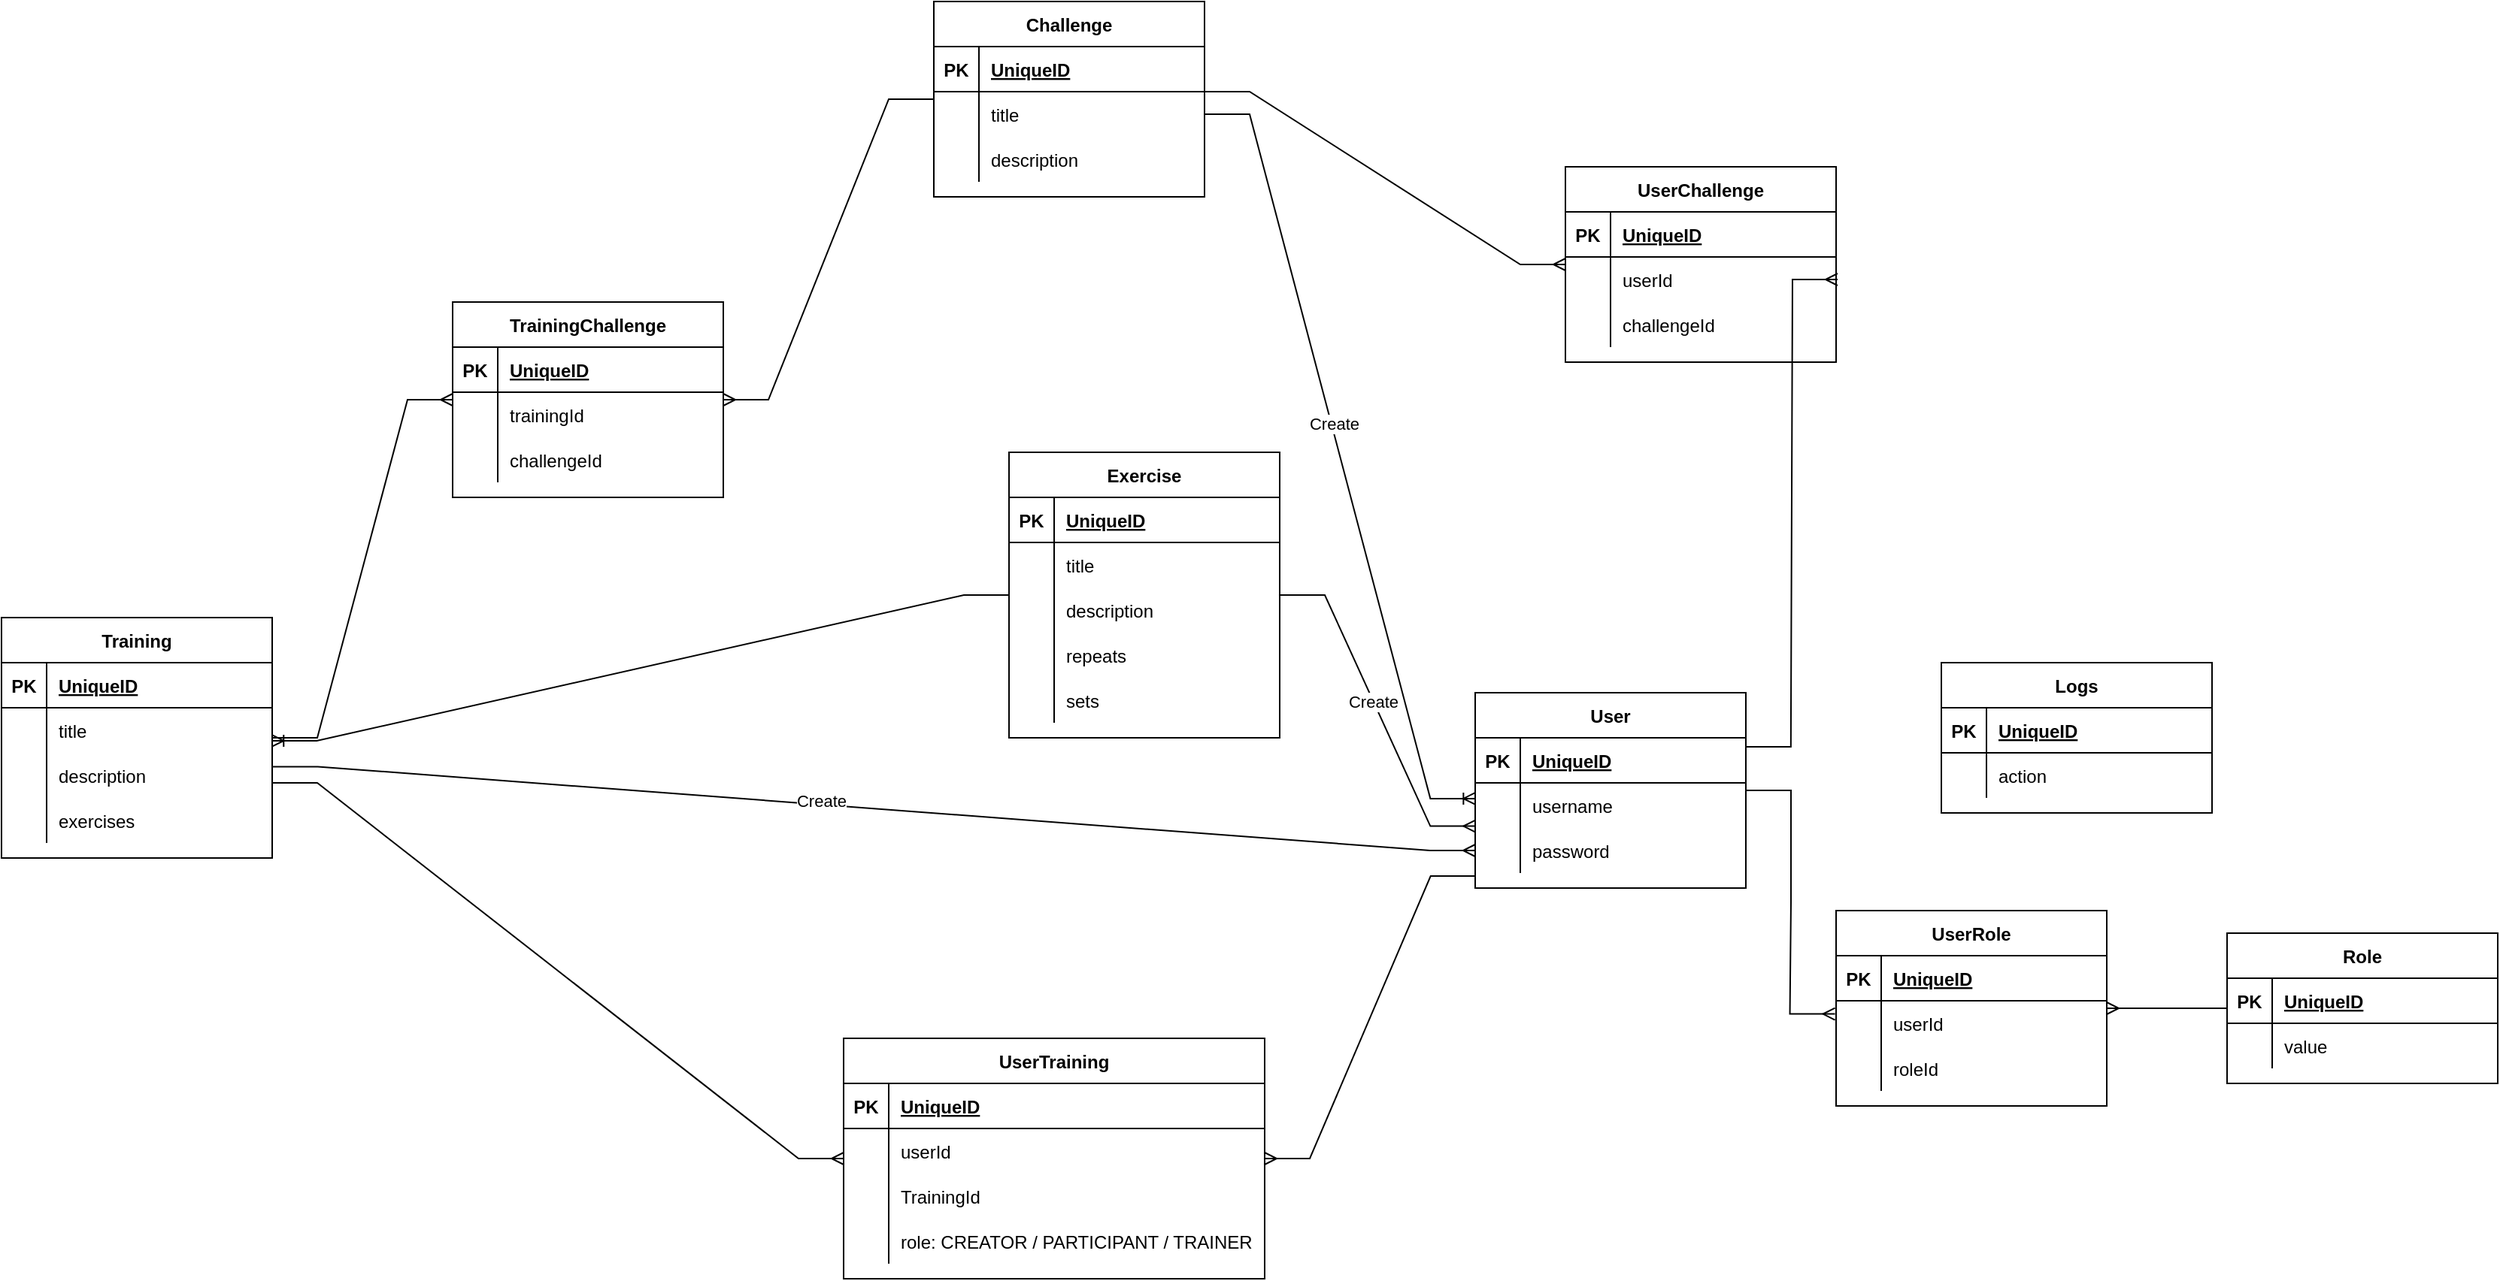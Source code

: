 <mxfile>
    <diagram id="m-KUB_gsfJ_T42RwWvV1" name="Page-1">
        <mxGraphModel dx="2714" dy="810" grid="1" gridSize="10" guides="1" tooltips="1" connect="1" arrows="1" fold="1" page="1" pageScale="1" pageWidth="1654" pageHeight="2336" math="0" shadow="0">
            <root>
                <mxCell id="0"/>
                <mxCell id="1" parent="0"/>
                <mxCell id="vUT6vBbuz6LLd8WiamiT-15" value="User" style="shape=table;startSize=30;container=1;collapsible=1;childLayout=tableLayout;fixedRows=1;rowLines=0;fontStyle=1;align=center;resizeLast=1;" parent="1" vertex="1">
                    <mxGeometry x="-10" y="780" width="180" height="130" as="geometry"/>
                </mxCell>
                <mxCell id="vUT6vBbuz6LLd8WiamiT-16" value="" style="shape=tableRow;horizontal=0;startSize=0;swimlaneHead=0;swimlaneBody=0;fillColor=none;collapsible=0;dropTarget=0;points=[[0,0.5],[1,0.5]];portConstraint=eastwest;top=0;left=0;right=0;bottom=1;" parent="vUT6vBbuz6LLd8WiamiT-15" vertex="1">
                    <mxGeometry y="30" width="180" height="30" as="geometry"/>
                </mxCell>
                <mxCell id="vUT6vBbuz6LLd8WiamiT-17" value="PK" style="shape=partialRectangle;connectable=0;fillColor=none;top=0;left=0;bottom=0;right=0;fontStyle=1;overflow=hidden;" parent="vUT6vBbuz6LLd8WiamiT-16" vertex="1">
                    <mxGeometry width="30" height="30" as="geometry">
                        <mxRectangle width="30" height="30" as="alternateBounds"/>
                    </mxGeometry>
                </mxCell>
                <mxCell id="vUT6vBbuz6LLd8WiamiT-18" value="UniqueID" style="shape=partialRectangle;connectable=0;fillColor=none;top=0;left=0;bottom=0;right=0;align=left;spacingLeft=6;fontStyle=5;overflow=hidden;" parent="vUT6vBbuz6LLd8WiamiT-16" vertex="1">
                    <mxGeometry x="30" width="150" height="30" as="geometry">
                        <mxRectangle width="150" height="30" as="alternateBounds"/>
                    </mxGeometry>
                </mxCell>
                <mxCell id="vUT6vBbuz6LLd8WiamiT-19" value="" style="shape=tableRow;horizontal=0;startSize=0;swimlaneHead=0;swimlaneBody=0;fillColor=none;collapsible=0;dropTarget=0;points=[[0,0.5],[1,0.5]];portConstraint=eastwest;top=0;left=0;right=0;bottom=0;" parent="vUT6vBbuz6LLd8WiamiT-15" vertex="1">
                    <mxGeometry y="60" width="180" height="30" as="geometry"/>
                </mxCell>
                <mxCell id="vUT6vBbuz6LLd8WiamiT-20" value="" style="shape=partialRectangle;connectable=0;fillColor=none;top=0;left=0;bottom=0;right=0;editable=1;overflow=hidden;" parent="vUT6vBbuz6LLd8WiamiT-19" vertex="1">
                    <mxGeometry width="30" height="30" as="geometry">
                        <mxRectangle width="30" height="30" as="alternateBounds"/>
                    </mxGeometry>
                </mxCell>
                <mxCell id="vUT6vBbuz6LLd8WiamiT-21" value="username" style="shape=partialRectangle;connectable=0;fillColor=none;top=0;left=0;bottom=0;right=0;align=left;spacingLeft=6;overflow=hidden;" parent="vUT6vBbuz6LLd8WiamiT-19" vertex="1">
                    <mxGeometry x="30" width="150" height="30" as="geometry">
                        <mxRectangle width="150" height="30" as="alternateBounds"/>
                    </mxGeometry>
                </mxCell>
                <mxCell id="vUT6vBbuz6LLd8WiamiT-22" value="" style="shape=tableRow;horizontal=0;startSize=0;swimlaneHead=0;swimlaneBody=0;fillColor=none;collapsible=0;dropTarget=0;points=[[0,0.5],[1,0.5]];portConstraint=eastwest;top=0;left=0;right=0;bottom=0;" parent="vUT6vBbuz6LLd8WiamiT-15" vertex="1">
                    <mxGeometry y="90" width="180" height="30" as="geometry"/>
                </mxCell>
                <mxCell id="vUT6vBbuz6LLd8WiamiT-23" value="" style="shape=partialRectangle;connectable=0;fillColor=none;top=0;left=0;bottom=0;right=0;editable=1;overflow=hidden;" parent="vUT6vBbuz6LLd8WiamiT-22" vertex="1">
                    <mxGeometry width="30" height="30" as="geometry">
                        <mxRectangle width="30" height="30" as="alternateBounds"/>
                    </mxGeometry>
                </mxCell>
                <mxCell id="vUT6vBbuz6LLd8WiamiT-24" value="password" style="shape=partialRectangle;connectable=0;fillColor=none;top=0;left=0;bottom=0;right=0;align=left;spacingLeft=6;overflow=hidden;" parent="vUT6vBbuz6LLd8WiamiT-22" vertex="1">
                    <mxGeometry x="30" width="150" height="30" as="geometry">
                        <mxRectangle width="150" height="30" as="alternateBounds"/>
                    </mxGeometry>
                </mxCell>
                <mxCell id="vUT6vBbuz6LLd8WiamiT-28" value="Role" style="shape=table;startSize=30;container=1;collapsible=1;childLayout=tableLayout;fixedRows=1;rowLines=0;fontStyle=1;align=center;resizeLast=1;" parent="1" vertex="1">
                    <mxGeometry x="490" y="940" width="180" height="100" as="geometry"/>
                </mxCell>
                <mxCell id="vUT6vBbuz6LLd8WiamiT-29" value="" style="shape=tableRow;horizontal=0;startSize=0;swimlaneHead=0;swimlaneBody=0;fillColor=none;collapsible=0;dropTarget=0;points=[[0,0.5],[1,0.5]];portConstraint=eastwest;top=0;left=0;right=0;bottom=1;" parent="vUT6vBbuz6LLd8WiamiT-28" vertex="1">
                    <mxGeometry y="30" width="180" height="30" as="geometry"/>
                </mxCell>
                <mxCell id="vUT6vBbuz6LLd8WiamiT-30" value="PK" style="shape=partialRectangle;connectable=0;fillColor=none;top=0;left=0;bottom=0;right=0;fontStyle=1;overflow=hidden;" parent="vUT6vBbuz6LLd8WiamiT-29" vertex="1">
                    <mxGeometry width="30" height="30" as="geometry">
                        <mxRectangle width="30" height="30" as="alternateBounds"/>
                    </mxGeometry>
                </mxCell>
                <mxCell id="vUT6vBbuz6LLd8WiamiT-31" value="UniqueID" style="shape=partialRectangle;connectable=0;fillColor=none;top=0;left=0;bottom=0;right=0;align=left;spacingLeft=6;fontStyle=5;overflow=hidden;" parent="vUT6vBbuz6LLd8WiamiT-29" vertex="1">
                    <mxGeometry x="30" width="150" height="30" as="geometry">
                        <mxRectangle width="150" height="30" as="alternateBounds"/>
                    </mxGeometry>
                </mxCell>
                <mxCell id="vUT6vBbuz6LLd8WiamiT-32" value="" style="shape=tableRow;horizontal=0;startSize=0;swimlaneHead=0;swimlaneBody=0;fillColor=none;collapsible=0;dropTarget=0;points=[[0,0.5],[1,0.5]];portConstraint=eastwest;top=0;left=0;right=0;bottom=0;" parent="vUT6vBbuz6LLd8WiamiT-28" vertex="1">
                    <mxGeometry y="60" width="180" height="30" as="geometry"/>
                </mxCell>
                <mxCell id="vUT6vBbuz6LLd8WiamiT-33" value="" style="shape=partialRectangle;connectable=0;fillColor=none;top=0;left=0;bottom=0;right=0;editable=1;overflow=hidden;" parent="vUT6vBbuz6LLd8WiamiT-32" vertex="1">
                    <mxGeometry width="30" height="30" as="geometry">
                        <mxRectangle width="30" height="30" as="alternateBounds"/>
                    </mxGeometry>
                </mxCell>
                <mxCell id="vUT6vBbuz6LLd8WiamiT-34" value="value" style="shape=partialRectangle;connectable=0;fillColor=none;top=0;left=0;bottom=0;right=0;align=left;spacingLeft=6;overflow=hidden;" parent="vUT6vBbuz6LLd8WiamiT-32" vertex="1">
                    <mxGeometry x="30" width="150" height="30" as="geometry">
                        <mxRectangle width="150" height="30" as="alternateBounds"/>
                    </mxGeometry>
                </mxCell>
                <mxCell id="vUT6vBbuz6LLd8WiamiT-38" value="UserRole" style="shape=table;startSize=30;container=1;collapsible=1;childLayout=tableLayout;fixedRows=1;rowLines=0;fontStyle=1;align=center;resizeLast=1;" parent="1" vertex="1">
                    <mxGeometry x="230" y="925" width="180" height="130" as="geometry"/>
                </mxCell>
                <mxCell id="vUT6vBbuz6LLd8WiamiT-39" value="" style="shape=tableRow;horizontal=0;startSize=0;swimlaneHead=0;swimlaneBody=0;fillColor=none;collapsible=0;dropTarget=0;points=[[0,0.5],[1,0.5]];portConstraint=eastwest;top=0;left=0;right=0;bottom=1;" parent="vUT6vBbuz6LLd8WiamiT-38" vertex="1">
                    <mxGeometry y="30" width="180" height="30" as="geometry"/>
                </mxCell>
                <mxCell id="vUT6vBbuz6LLd8WiamiT-40" value="PK" style="shape=partialRectangle;connectable=0;fillColor=none;top=0;left=0;bottom=0;right=0;fontStyle=1;overflow=hidden;" parent="vUT6vBbuz6LLd8WiamiT-39" vertex="1">
                    <mxGeometry width="30" height="30" as="geometry">
                        <mxRectangle width="30" height="30" as="alternateBounds"/>
                    </mxGeometry>
                </mxCell>
                <mxCell id="vUT6vBbuz6LLd8WiamiT-41" value="UniqueID" style="shape=partialRectangle;connectable=0;fillColor=none;top=0;left=0;bottom=0;right=0;align=left;spacingLeft=6;fontStyle=5;overflow=hidden;" parent="vUT6vBbuz6LLd8WiamiT-39" vertex="1">
                    <mxGeometry x="30" width="150" height="30" as="geometry">
                        <mxRectangle width="150" height="30" as="alternateBounds"/>
                    </mxGeometry>
                </mxCell>
                <mxCell id="vUT6vBbuz6LLd8WiamiT-42" value="" style="shape=tableRow;horizontal=0;startSize=0;swimlaneHead=0;swimlaneBody=0;fillColor=none;collapsible=0;dropTarget=0;points=[[0,0.5],[1,0.5]];portConstraint=eastwest;top=0;left=0;right=0;bottom=0;" parent="vUT6vBbuz6LLd8WiamiT-38" vertex="1">
                    <mxGeometry y="60" width="180" height="30" as="geometry"/>
                </mxCell>
                <mxCell id="vUT6vBbuz6LLd8WiamiT-43" value="" style="shape=partialRectangle;connectable=0;fillColor=none;top=0;left=0;bottom=0;right=0;editable=1;overflow=hidden;" parent="vUT6vBbuz6LLd8WiamiT-42" vertex="1">
                    <mxGeometry width="30" height="30" as="geometry">
                        <mxRectangle width="30" height="30" as="alternateBounds"/>
                    </mxGeometry>
                </mxCell>
                <mxCell id="vUT6vBbuz6LLd8WiamiT-44" value="userId" style="shape=partialRectangle;connectable=0;fillColor=none;top=0;left=0;bottom=0;right=0;align=left;spacingLeft=6;overflow=hidden;" parent="vUT6vBbuz6LLd8WiamiT-42" vertex="1">
                    <mxGeometry x="30" width="150" height="30" as="geometry">
                        <mxRectangle width="150" height="30" as="alternateBounds"/>
                    </mxGeometry>
                </mxCell>
                <mxCell id="vUT6vBbuz6LLd8WiamiT-45" value="" style="shape=tableRow;horizontal=0;startSize=0;swimlaneHead=0;swimlaneBody=0;fillColor=none;collapsible=0;dropTarget=0;points=[[0,0.5],[1,0.5]];portConstraint=eastwest;top=0;left=0;right=0;bottom=0;" parent="vUT6vBbuz6LLd8WiamiT-38" vertex="1">
                    <mxGeometry y="90" width="180" height="30" as="geometry"/>
                </mxCell>
                <mxCell id="vUT6vBbuz6LLd8WiamiT-46" value="" style="shape=partialRectangle;connectable=0;fillColor=none;top=0;left=0;bottom=0;right=0;editable=1;overflow=hidden;" parent="vUT6vBbuz6LLd8WiamiT-45" vertex="1">
                    <mxGeometry width="30" height="30" as="geometry">
                        <mxRectangle width="30" height="30" as="alternateBounds"/>
                    </mxGeometry>
                </mxCell>
                <mxCell id="vUT6vBbuz6LLd8WiamiT-47" value="roleId" style="shape=partialRectangle;connectable=0;fillColor=none;top=0;left=0;bottom=0;right=0;align=left;spacingLeft=6;overflow=hidden;" parent="vUT6vBbuz6LLd8WiamiT-45" vertex="1">
                    <mxGeometry x="30" width="150" height="30" as="geometry">
                        <mxRectangle width="150" height="30" as="alternateBounds"/>
                    </mxGeometry>
                </mxCell>
                <mxCell id="vUT6vBbuz6LLd8WiamiT-48" value="" style="edgeStyle=entityRelationEdgeStyle;fontSize=12;html=1;endArrow=ERmany;rounded=0;entryX=-0.004;entryY=0.293;entryDx=0;entryDy=0;entryPerimeter=0;" parent="1" source="vUT6vBbuz6LLd8WiamiT-15" target="vUT6vBbuz6LLd8WiamiT-42" edge="1">
                    <mxGeometry width="100" height="100" relative="1" as="geometry">
                        <mxPoint x="420" y="1170" as="sourcePoint"/>
                        <mxPoint x="520" y="1070" as="targetPoint"/>
                    </mxGeometry>
                </mxCell>
                <mxCell id="vUT6vBbuz6LLd8WiamiT-51" value="" style="edgeStyle=entityRelationEdgeStyle;fontSize=12;html=1;endArrow=ERmany;rounded=0;" parent="1" source="vUT6vBbuz6LLd8WiamiT-28" target="vUT6vBbuz6LLd8WiamiT-38" edge="1">
                    <mxGeometry width="100" height="100" relative="1" as="geometry">
                        <mxPoint x="540" y="1240" as="sourcePoint"/>
                        <mxPoint x="640" y="1140" as="targetPoint"/>
                    </mxGeometry>
                </mxCell>
                <mxCell id="vUT6vBbuz6LLd8WiamiT-52" value="Training" style="shape=table;startSize=30;container=1;collapsible=1;childLayout=tableLayout;fixedRows=1;rowLines=0;fontStyle=1;align=center;resizeLast=1;" parent="1" vertex="1">
                    <mxGeometry x="-990" y="730" width="180" height="160" as="geometry"/>
                </mxCell>
                <mxCell id="vUT6vBbuz6LLd8WiamiT-53" value="" style="shape=tableRow;horizontal=0;startSize=0;swimlaneHead=0;swimlaneBody=0;fillColor=none;collapsible=0;dropTarget=0;points=[[0,0.5],[1,0.5]];portConstraint=eastwest;top=0;left=0;right=0;bottom=1;" parent="vUT6vBbuz6LLd8WiamiT-52" vertex="1">
                    <mxGeometry y="30" width="180" height="30" as="geometry"/>
                </mxCell>
                <mxCell id="vUT6vBbuz6LLd8WiamiT-54" value="PK" style="shape=partialRectangle;connectable=0;fillColor=none;top=0;left=0;bottom=0;right=0;fontStyle=1;overflow=hidden;" parent="vUT6vBbuz6LLd8WiamiT-53" vertex="1">
                    <mxGeometry width="30" height="30" as="geometry">
                        <mxRectangle width="30" height="30" as="alternateBounds"/>
                    </mxGeometry>
                </mxCell>
                <mxCell id="vUT6vBbuz6LLd8WiamiT-55" value="UniqueID" style="shape=partialRectangle;connectable=0;fillColor=none;top=0;left=0;bottom=0;right=0;align=left;spacingLeft=6;fontStyle=5;overflow=hidden;" parent="vUT6vBbuz6LLd8WiamiT-53" vertex="1">
                    <mxGeometry x="30" width="150" height="30" as="geometry">
                        <mxRectangle width="150" height="30" as="alternateBounds"/>
                    </mxGeometry>
                </mxCell>
                <mxCell id="vUT6vBbuz6LLd8WiamiT-56" value="" style="shape=tableRow;horizontal=0;startSize=0;swimlaneHead=0;swimlaneBody=0;fillColor=none;collapsible=0;dropTarget=0;points=[[0,0.5],[1,0.5]];portConstraint=eastwest;top=0;left=0;right=0;bottom=0;" parent="vUT6vBbuz6LLd8WiamiT-52" vertex="1">
                    <mxGeometry y="60" width="180" height="30" as="geometry"/>
                </mxCell>
                <mxCell id="vUT6vBbuz6LLd8WiamiT-57" value="" style="shape=partialRectangle;connectable=0;fillColor=none;top=0;left=0;bottom=0;right=0;editable=1;overflow=hidden;" parent="vUT6vBbuz6LLd8WiamiT-56" vertex="1">
                    <mxGeometry width="30" height="30" as="geometry">
                        <mxRectangle width="30" height="30" as="alternateBounds"/>
                    </mxGeometry>
                </mxCell>
                <mxCell id="vUT6vBbuz6LLd8WiamiT-58" value="title" style="shape=partialRectangle;connectable=0;fillColor=none;top=0;left=0;bottom=0;right=0;align=left;spacingLeft=6;overflow=hidden;" parent="vUT6vBbuz6LLd8WiamiT-56" vertex="1">
                    <mxGeometry x="30" width="150" height="30" as="geometry">
                        <mxRectangle width="150" height="30" as="alternateBounds"/>
                    </mxGeometry>
                </mxCell>
                <mxCell id="vUT6vBbuz6LLd8WiamiT-59" value="" style="shape=tableRow;horizontal=0;startSize=0;swimlaneHead=0;swimlaneBody=0;fillColor=none;collapsible=0;dropTarget=0;points=[[0,0.5],[1,0.5]];portConstraint=eastwest;top=0;left=0;right=0;bottom=0;" parent="vUT6vBbuz6LLd8WiamiT-52" vertex="1">
                    <mxGeometry y="90" width="180" height="30" as="geometry"/>
                </mxCell>
                <mxCell id="vUT6vBbuz6LLd8WiamiT-60" value="" style="shape=partialRectangle;connectable=0;fillColor=none;top=0;left=0;bottom=0;right=0;editable=1;overflow=hidden;" parent="vUT6vBbuz6LLd8WiamiT-59" vertex="1">
                    <mxGeometry width="30" height="30" as="geometry">
                        <mxRectangle width="30" height="30" as="alternateBounds"/>
                    </mxGeometry>
                </mxCell>
                <mxCell id="vUT6vBbuz6LLd8WiamiT-61" value="description" style="shape=partialRectangle;connectable=0;fillColor=none;top=0;left=0;bottom=0;right=0;align=left;spacingLeft=6;overflow=hidden;" parent="vUT6vBbuz6LLd8WiamiT-59" vertex="1">
                    <mxGeometry x="30" width="150" height="30" as="geometry">
                        <mxRectangle width="150" height="30" as="alternateBounds"/>
                    </mxGeometry>
                </mxCell>
                <mxCell id="vUT6vBbuz6LLd8WiamiT-200" style="shape=tableRow;horizontal=0;startSize=0;swimlaneHead=0;swimlaneBody=0;fillColor=none;collapsible=0;dropTarget=0;points=[[0,0.5],[1,0.5]];portConstraint=eastwest;top=0;left=0;right=0;bottom=0;" parent="vUT6vBbuz6LLd8WiamiT-52" vertex="1">
                    <mxGeometry y="120" width="180" height="30" as="geometry"/>
                </mxCell>
                <mxCell id="vUT6vBbuz6LLd8WiamiT-201" style="shape=partialRectangle;connectable=0;fillColor=none;top=0;left=0;bottom=0;right=0;editable=1;overflow=hidden;" parent="vUT6vBbuz6LLd8WiamiT-200" vertex="1">
                    <mxGeometry width="30" height="30" as="geometry">
                        <mxRectangle width="30" height="30" as="alternateBounds"/>
                    </mxGeometry>
                </mxCell>
                <mxCell id="vUT6vBbuz6LLd8WiamiT-202" value="exercises" style="shape=partialRectangle;connectable=0;fillColor=none;top=0;left=0;bottom=0;right=0;align=left;spacingLeft=6;overflow=hidden;" parent="vUT6vBbuz6LLd8WiamiT-200" vertex="1">
                    <mxGeometry x="30" width="150" height="30" as="geometry">
                        <mxRectangle width="150" height="30" as="alternateBounds"/>
                    </mxGeometry>
                </mxCell>
                <mxCell id="vUT6vBbuz6LLd8WiamiT-79" value="UserTraining" style="shape=table;startSize=30;container=1;collapsible=1;childLayout=tableLayout;fixedRows=1;rowLines=0;fontStyle=1;align=center;resizeLast=1;" parent="1" vertex="1">
                    <mxGeometry x="-430" y="1010" width="280" height="160" as="geometry"/>
                </mxCell>
                <mxCell id="vUT6vBbuz6LLd8WiamiT-80" value="" style="shape=tableRow;horizontal=0;startSize=0;swimlaneHead=0;swimlaneBody=0;fillColor=none;collapsible=0;dropTarget=0;points=[[0,0.5],[1,0.5]];portConstraint=eastwest;top=0;left=0;right=0;bottom=1;" parent="vUT6vBbuz6LLd8WiamiT-79" vertex="1">
                    <mxGeometry y="30" width="280" height="30" as="geometry"/>
                </mxCell>
                <mxCell id="vUT6vBbuz6LLd8WiamiT-81" value="PK" style="shape=partialRectangle;connectable=0;fillColor=none;top=0;left=0;bottom=0;right=0;fontStyle=1;overflow=hidden;" parent="vUT6vBbuz6LLd8WiamiT-80" vertex="1">
                    <mxGeometry width="30" height="30" as="geometry">
                        <mxRectangle width="30" height="30" as="alternateBounds"/>
                    </mxGeometry>
                </mxCell>
                <mxCell id="vUT6vBbuz6LLd8WiamiT-82" value="UniqueID" style="shape=partialRectangle;connectable=0;fillColor=none;top=0;left=0;bottom=0;right=0;align=left;spacingLeft=6;fontStyle=5;overflow=hidden;" parent="vUT6vBbuz6LLd8WiamiT-80" vertex="1">
                    <mxGeometry x="30" width="250" height="30" as="geometry">
                        <mxRectangle width="250" height="30" as="alternateBounds"/>
                    </mxGeometry>
                </mxCell>
                <mxCell id="vUT6vBbuz6LLd8WiamiT-83" value="" style="shape=tableRow;horizontal=0;startSize=0;swimlaneHead=0;swimlaneBody=0;fillColor=none;collapsible=0;dropTarget=0;points=[[0,0.5],[1,0.5]];portConstraint=eastwest;top=0;left=0;right=0;bottom=0;" parent="vUT6vBbuz6LLd8WiamiT-79" vertex="1">
                    <mxGeometry y="60" width="280" height="30" as="geometry"/>
                </mxCell>
                <mxCell id="vUT6vBbuz6LLd8WiamiT-84" value="" style="shape=partialRectangle;connectable=0;fillColor=none;top=0;left=0;bottom=0;right=0;editable=1;overflow=hidden;" parent="vUT6vBbuz6LLd8WiamiT-83" vertex="1">
                    <mxGeometry width="30" height="30" as="geometry">
                        <mxRectangle width="30" height="30" as="alternateBounds"/>
                    </mxGeometry>
                </mxCell>
                <mxCell id="vUT6vBbuz6LLd8WiamiT-85" value="userId" style="shape=partialRectangle;connectable=0;fillColor=none;top=0;left=0;bottom=0;right=0;align=left;spacingLeft=6;overflow=hidden;" parent="vUT6vBbuz6LLd8WiamiT-83" vertex="1">
                    <mxGeometry x="30" width="250" height="30" as="geometry">
                        <mxRectangle width="250" height="30" as="alternateBounds"/>
                    </mxGeometry>
                </mxCell>
                <mxCell id="vUT6vBbuz6LLd8WiamiT-86" value="" style="shape=tableRow;horizontal=0;startSize=0;swimlaneHead=0;swimlaneBody=0;fillColor=none;collapsible=0;dropTarget=0;points=[[0,0.5],[1,0.5]];portConstraint=eastwest;top=0;left=0;right=0;bottom=0;" parent="vUT6vBbuz6LLd8WiamiT-79" vertex="1">
                    <mxGeometry y="90" width="280" height="30" as="geometry"/>
                </mxCell>
                <mxCell id="vUT6vBbuz6LLd8WiamiT-87" value="" style="shape=partialRectangle;connectable=0;fillColor=none;top=0;left=0;bottom=0;right=0;editable=1;overflow=hidden;" parent="vUT6vBbuz6LLd8WiamiT-86" vertex="1">
                    <mxGeometry width="30" height="30" as="geometry">
                        <mxRectangle width="30" height="30" as="alternateBounds"/>
                    </mxGeometry>
                </mxCell>
                <mxCell id="vUT6vBbuz6LLd8WiamiT-88" value="TrainingId" style="shape=partialRectangle;connectable=0;fillColor=none;top=0;left=0;bottom=0;right=0;align=left;spacingLeft=6;overflow=hidden;" parent="vUT6vBbuz6LLd8WiamiT-86" vertex="1">
                    <mxGeometry x="30" width="250" height="30" as="geometry">
                        <mxRectangle width="250" height="30" as="alternateBounds"/>
                    </mxGeometry>
                </mxCell>
                <mxCell id="vUT6vBbuz6LLd8WiamiT-97" style="shape=tableRow;horizontal=0;startSize=0;swimlaneHead=0;swimlaneBody=0;fillColor=none;collapsible=0;dropTarget=0;points=[[0,0.5],[1,0.5]];portConstraint=eastwest;top=0;left=0;right=0;bottom=0;" parent="vUT6vBbuz6LLd8WiamiT-79" vertex="1">
                    <mxGeometry y="120" width="280" height="30" as="geometry"/>
                </mxCell>
                <mxCell id="vUT6vBbuz6LLd8WiamiT-98" style="shape=partialRectangle;connectable=0;fillColor=none;top=0;left=0;bottom=0;right=0;editable=1;overflow=hidden;" parent="vUT6vBbuz6LLd8WiamiT-97" vertex="1">
                    <mxGeometry width="30" height="30" as="geometry">
                        <mxRectangle width="30" height="30" as="alternateBounds"/>
                    </mxGeometry>
                </mxCell>
                <mxCell id="vUT6vBbuz6LLd8WiamiT-99" value="role: CREATOR / PARTICIPANT / TRAINER" style="shape=partialRectangle;connectable=0;fillColor=none;top=0;left=0;bottom=0;right=0;align=left;spacingLeft=6;overflow=hidden;" parent="vUT6vBbuz6LLd8WiamiT-97" vertex="1">
                    <mxGeometry x="30" width="250" height="30" as="geometry">
                        <mxRectangle width="250" height="30" as="alternateBounds"/>
                    </mxGeometry>
                </mxCell>
                <mxCell id="vUT6vBbuz6LLd8WiamiT-92" value="" style="edgeStyle=entityRelationEdgeStyle;fontSize=12;html=1;endArrow=ERmany;rounded=0;exitX=0.002;exitY=1.067;exitDx=0;exitDy=0;exitPerimeter=0;" parent="1" source="vUT6vBbuz6LLd8WiamiT-22" target="vUT6vBbuz6LLd8WiamiT-79" edge="1">
                    <mxGeometry width="100" height="100" relative="1" as="geometry">
                        <mxPoint x="230" y="1320" as="sourcePoint"/>
                        <mxPoint x="330" y="1220" as="targetPoint"/>
                    </mxGeometry>
                </mxCell>
                <mxCell id="vUT6vBbuz6LLd8WiamiT-94" value="" style="edgeStyle=entityRelationEdgeStyle;fontSize=12;html=1;endArrow=ERmany;rounded=0;" parent="1" target="vUT6vBbuz6LLd8WiamiT-79" edge="1">
                    <mxGeometry width="100" height="100" relative="1" as="geometry">
                        <mxPoint x="-810" y="840" as="sourcePoint"/>
                        <mxPoint x="-100" y="1370" as="targetPoint"/>
                    </mxGeometry>
                </mxCell>
                <mxCell id="vUT6vBbuz6LLd8WiamiT-95" value="" style="edgeStyle=entityRelationEdgeStyle;fontSize=12;html=1;endArrow=ERmany;rounded=0;entryX=0;entryY=0.5;entryDx=0;entryDy=0;exitX=1.002;exitY=0.307;exitDx=0;exitDy=0;exitPerimeter=0;" parent="1" source="vUT6vBbuz6LLd8WiamiT-59" target="vUT6vBbuz6LLd8WiamiT-22" edge="1">
                    <mxGeometry width="100" height="100" relative="1" as="geometry">
                        <mxPoint x="40" y="1170" as="sourcePoint"/>
                        <mxPoint x="140" y="1070" as="targetPoint"/>
                    </mxGeometry>
                </mxCell>
                <mxCell id="vUT6vBbuz6LLd8WiamiT-96" value="Create" style="edgeLabel;html=1;align=center;verticalAlign=middle;resizable=0;points=[];" parent="vUT6vBbuz6LLd8WiamiT-95" vertex="1" connectable="0">
                    <mxGeometry x="-0.09" y="3" relative="1" as="geometry">
                        <mxPoint as="offset"/>
                    </mxGeometry>
                </mxCell>
                <mxCell id="vUT6vBbuz6LLd8WiamiT-104" value="Logs" style="shape=table;startSize=30;container=1;collapsible=1;childLayout=tableLayout;fixedRows=1;rowLines=0;fontStyle=1;align=center;resizeLast=1;" parent="1" vertex="1">
                    <mxGeometry x="300" y="760" width="180" height="100" as="geometry"/>
                </mxCell>
                <mxCell id="vUT6vBbuz6LLd8WiamiT-105" value="" style="shape=tableRow;horizontal=0;startSize=0;swimlaneHead=0;swimlaneBody=0;fillColor=none;collapsible=0;dropTarget=0;points=[[0,0.5],[1,0.5]];portConstraint=eastwest;top=0;left=0;right=0;bottom=1;" parent="vUT6vBbuz6LLd8WiamiT-104" vertex="1">
                    <mxGeometry y="30" width="180" height="30" as="geometry"/>
                </mxCell>
                <mxCell id="vUT6vBbuz6LLd8WiamiT-106" value="PK" style="shape=partialRectangle;connectable=0;fillColor=none;top=0;left=0;bottom=0;right=0;fontStyle=1;overflow=hidden;" parent="vUT6vBbuz6LLd8WiamiT-105" vertex="1">
                    <mxGeometry width="30" height="30" as="geometry">
                        <mxRectangle width="30" height="30" as="alternateBounds"/>
                    </mxGeometry>
                </mxCell>
                <mxCell id="vUT6vBbuz6LLd8WiamiT-107" value="UniqueID" style="shape=partialRectangle;connectable=0;fillColor=none;top=0;left=0;bottom=0;right=0;align=left;spacingLeft=6;fontStyle=5;overflow=hidden;" parent="vUT6vBbuz6LLd8WiamiT-105" vertex="1">
                    <mxGeometry x="30" width="150" height="30" as="geometry">
                        <mxRectangle width="150" height="30" as="alternateBounds"/>
                    </mxGeometry>
                </mxCell>
                <mxCell id="vUT6vBbuz6LLd8WiamiT-108" value="" style="shape=tableRow;horizontal=0;startSize=0;swimlaneHead=0;swimlaneBody=0;fillColor=none;collapsible=0;dropTarget=0;points=[[0,0.5],[1,0.5]];portConstraint=eastwest;top=0;left=0;right=0;bottom=0;" parent="vUT6vBbuz6LLd8WiamiT-104" vertex="1">
                    <mxGeometry y="60" width="180" height="30" as="geometry"/>
                </mxCell>
                <mxCell id="vUT6vBbuz6LLd8WiamiT-109" value="" style="shape=partialRectangle;connectable=0;fillColor=none;top=0;left=0;bottom=0;right=0;editable=1;overflow=hidden;" parent="vUT6vBbuz6LLd8WiamiT-108" vertex="1">
                    <mxGeometry width="30" height="30" as="geometry">
                        <mxRectangle width="30" height="30" as="alternateBounds"/>
                    </mxGeometry>
                </mxCell>
                <mxCell id="vUT6vBbuz6LLd8WiamiT-110" value="action" style="shape=partialRectangle;connectable=0;fillColor=none;top=0;left=0;bottom=0;right=0;align=left;spacingLeft=6;overflow=hidden;" parent="vUT6vBbuz6LLd8WiamiT-108" vertex="1">
                    <mxGeometry x="30" width="150" height="30" as="geometry">
                        <mxRectangle width="150" height="30" as="alternateBounds"/>
                    </mxGeometry>
                </mxCell>
                <mxCell id="vUT6vBbuz6LLd8WiamiT-117" value="Exercise" style="shape=table;startSize=30;container=1;collapsible=1;childLayout=tableLayout;fixedRows=1;rowLines=0;fontStyle=1;align=center;resizeLast=1;" parent="1" vertex="1">
                    <mxGeometry x="-320" y="620" width="180" height="190" as="geometry"/>
                </mxCell>
                <mxCell id="vUT6vBbuz6LLd8WiamiT-118" value="" style="shape=tableRow;horizontal=0;startSize=0;swimlaneHead=0;swimlaneBody=0;fillColor=none;collapsible=0;dropTarget=0;points=[[0,0.5],[1,0.5]];portConstraint=eastwest;top=0;left=0;right=0;bottom=1;" parent="vUT6vBbuz6LLd8WiamiT-117" vertex="1">
                    <mxGeometry y="30" width="180" height="30" as="geometry"/>
                </mxCell>
                <mxCell id="vUT6vBbuz6LLd8WiamiT-119" value="PK" style="shape=partialRectangle;connectable=0;fillColor=none;top=0;left=0;bottom=0;right=0;fontStyle=1;overflow=hidden;" parent="vUT6vBbuz6LLd8WiamiT-118" vertex="1">
                    <mxGeometry width="30" height="30" as="geometry">
                        <mxRectangle width="30" height="30" as="alternateBounds"/>
                    </mxGeometry>
                </mxCell>
                <mxCell id="vUT6vBbuz6LLd8WiamiT-120" value="UniqueID" style="shape=partialRectangle;connectable=0;fillColor=none;top=0;left=0;bottom=0;right=0;align=left;spacingLeft=6;fontStyle=5;overflow=hidden;" parent="vUT6vBbuz6LLd8WiamiT-118" vertex="1">
                    <mxGeometry x="30" width="150" height="30" as="geometry">
                        <mxRectangle width="150" height="30" as="alternateBounds"/>
                    </mxGeometry>
                </mxCell>
                <mxCell id="vUT6vBbuz6LLd8WiamiT-121" value="" style="shape=tableRow;horizontal=0;startSize=0;swimlaneHead=0;swimlaneBody=0;fillColor=none;collapsible=0;dropTarget=0;points=[[0,0.5],[1,0.5]];portConstraint=eastwest;top=0;left=0;right=0;bottom=0;" parent="vUT6vBbuz6LLd8WiamiT-117" vertex="1">
                    <mxGeometry y="60" width="180" height="30" as="geometry"/>
                </mxCell>
                <mxCell id="vUT6vBbuz6LLd8WiamiT-122" value="" style="shape=partialRectangle;connectable=0;fillColor=none;top=0;left=0;bottom=0;right=0;editable=1;overflow=hidden;" parent="vUT6vBbuz6LLd8WiamiT-121" vertex="1">
                    <mxGeometry width="30" height="30" as="geometry">
                        <mxRectangle width="30" height="30" as="alternateBounds"/>
                    </mxGeometry>
                </mxCell>
                <mxCell id="vUT6vBbuz6LLd8WiamiT-123" value="title" style="shape=partialRectangle;connectable=0;fillColor=none;top=0;left=0;bottom=0;right=0;align=left;spacingLeft=6;overflow=hidden;" parent="vUT6vBbuz6LLd8WiamiT-121" vertex="1">
                    <mxGeometry x="30" width="150" height="30" as="geometry">
                        <mxRectangle width="150" height="30" as="alternateBounds"/>
                    </mxGeometry>
                </mxCell>
                <mxCell id="vUT6vBbuz6LLd8WiamiT-124" value="" style="shape=tableRow;horizontal=0;startSize=0;swimlaneHead=0;swimlaneBody=0;fillColor=none;collapsible=0;dropTarget=0;points=[[0,0.5],[1,0.5]];portConstraint=eastwest;top=0;left=0;right=0;bottom=0;" parent="vUT6vBbuz6LLd8WiamiT-117" vertex="1">
                    <mxGeometry y="90" width="180" height="30" as="geometry"/>
                </mxCell>
                <mxCell id="vUT6vBbuz6LLd8WiamiT-125" value="" style="shape=partialRectangle;connectable=0;fillColor=none;top=0;left=0;bottom=0;right=0;editable=1;overflow=hidden;" parent="vUT6vBbuz6LLd8WiamiT-124" vertex="1">
                    <mxGeometry width="30" height="30" as="geometry">
                        <mxRectangle width="30" height="30" as="alternateBounds"/>
                    </mxGeometry>
                </mxCell>
                <mxCell id="vUT6vBbuz6LLd8WiamiT-126" value="description" style="shape=partialRectangle;connectable=0;fillColor=none;top=0;left=0;bottom=0;right=0;align=left;spacingLeft=6;overflow=hidden;" parent="vUT6vBbuz6LLd8WiamiT-124" vertex="1">
                    <mxGeometry x="30" width="150" height="30" as="geometry">
                        <mxRectangle width="150" height="30" as="alternateBounds"/>
                    </mxGeometry>
                </mxCell>
                <mxCell id="vUT6vBbuz6LLd8WiamiT-127" style="shape=tableRow;horizontal=0;startSize=0;swimlaneHead=0;swimlaneBody=0;fillColor=none;collapsible=0;dropTarget=0;points=[[0,0.5],[1,0.5]];portConstraint=eastwest;top=0;left=0;right=0;bottom=0;" parent="vUT6vBbuz6LLd8WiamiT-117" vertex="1">
                    <mxGeometry y="120" width="180" height="30" as="geometry"/>
                </mxCell>
                <mxCell id="vUT6vBbuz6LLd8WiamiT-128" style="shape=partialRectangle;connectable=0;fillColor=none;top=0;left=0;bottom=0;right=0;editable=1;overflow=hidden;" parent="vUT6vBbuz6LLd8WiamiT-127" vertex="1">
                    <mxGeometry width="30" height="30" as="geometry">
                        <mxRectangle width="30" height="30" as="alternateBounds"/>
                    </mxGeometry>
                </mxCell>
                <mxCell id="vUT6vBbuz6LLd8WiamiT-129" value="repeats" style="shape=partialRectangle;connectable=0;fillColor=none;top=0;left=0;bottom=0;right=0;align=left;spacingLeft=6;overflow=hidden;" parent="vUT6vBbuz6LLd8WiamiT-127" vertex="1">
                    <mxGeometry x="30" width="150" height="30" as="geometry">
                        <mxRectangle width="150" height="30" as="alternateBounds"/>
                    </mxGeometry>
                </mxCell>
                <mxCell id="vUT6vBbuz6LLd8WiamiT-130" style="shape=tableRow;horizontal=0;startSize=0;swimlaneHead=0;swimlaneBody=0;fillColor=none;collapsible=0;dropTarget=0;points=[[0,0.5],[1,0.5]];portConstraint=eastwest;top=0;left=0;right=0;bottom=0;" parent="vUT6vBbuz6LLd8WiamiT-117" vertex="1">
                    <mxGeometry y="150" width="180" height="30" as="geometry"/>
                </mxCell>
                <mxCell id="vUT6vBbuz6LLd8WiamiT-131" style="shape=partialRectangle;connectable=0;fillColor=none;top=0;left=0;bottom=0;right=0;editable=1;overflow=hidden;" parent="vUT6vBbuz6LLd8WiamiT-130" vertex="1">
                    <mxGeometry width="30" height="30" as="geometry">
                        <mxRectangle width="30" height="30" as="alternateBounds"/>
                    </mxGeometry>
                </mxCell>
                <mxCell id="vUT6vBbuz6LLd8WiamiT-132" value="sets" style="shape=partialRectangle;connectable=0;fillColor=none;top=0;left=0;bottom=0;right=0;align=left;spacingLeft=6;overflow=hidden;" parent="vUT6vBbuz6LLd8WiamiT-130" vertex="1">
                    <mxGeometry x="30" width="150" height="30" as="geometry">
                        <mxRectangle width="150" height="30" as="alternateBounds"/>
                    </mxGeometry>
                </mxCell>
                <mxCell id="vUT6vBbuz6LLd8WiamiT-133" value="" style="edgeStyle=entityRelationEdgeStyle;fontSize=12;html=1;endArrow=ERmany;rounded=0;entryX=0.001;entryY=0.96;entryDx=0;entryDy=0;entryPerimeter=0;" parent="1" source="vUT6vBbuz6LLd8WiamiT-117" target="vUT6vBbuz6LLd8WiamiT-19" edge="1">
                    <mxGeometry width="100" height="100" relative="1" as="geometry">
                        <mxPoint x="80" y="920" as="sourcePoint"/>
                        <mxPoint x="180" y="820" as="targetPoint"/>
                    </mxGeometry>
                </mxCell>
                <mxCell id="vUT6vBbuz6LLd8WiamiT-134" value="Create" style="edgeLabel;html=1;align=center;verticalAlign=middle;resizable=0;points=[];" parent="vUT6vBbuz6LLd8WiamiT-133" vertex="1" connectable="0">
                    <mxGeometry x="-0.061" relative="1" as="geometry">
                        <mxPoint as="offset"/>
                    </mxGeometry>
                </mxCell>
                <mxCell id="vUT6vBbuz6LLd8WiamiT-138" value="" style="edgeStyle=entityRelationEdgeStyle;fontSize=12;html=1;endArrow=ERoneToMany;rounded=0;entryX=0.998;entryY=0.733;entryDx=0;entryDy=0;entryPerimeter=0;" parent="1" source="vUT6vBbuz6LLd8WiamiT-117" target="vUT6vBbuz6LLd8WiamiT-56" edge="1">
                    <mxGeometry width="100" height="100" relative="1" as="geometry">
                        <mxPoint x="-210" y="920" as="sourcePoint"/>
                        <mxPoint x="-110" y="820" as="targetPoint"/>
                    </mxGeometry>
                </mxCell>
                <mxCell id="vUT6vBbuz6LLd8WiamiT-143" value="Challenge" style="shape=table;startSize=30;container=1;collapsible=1;childLayout=tableLayout;fixedRows=1;rowLines=0;fontStyle=1;align=center;resizeLast=1;" parent="1" vertex="1">
                    <mxGeometry x="-370" y="320" width="180" height="130" as="geometry"/>
                </mxCell>
                <mxCell id="vUT6vBbuz6LLd8WiamiT-144" value="" style="shape=tableRow;horizontal=0;startSize=0;swimlaneHead=0;swimlaneBody=0;fillColor=none;collapsible=0;dropTarget=0;points=[[0,0.5],[1,0.5]];portConstraint=eastwest;top=0;left=0;right=0;bottom=1;" parent="vUT6vBbuz6LLd8WiamiT-143" vertex="1">
                    <mxGeometry y="30" width="180" height="30" as="geometry"/>
                </mxCell>
                <mxCell id="vUT6vBbuz6LLd8WiamiT-145" value="PK" style="shape=partialRectangle;connectable=0;fillColor=none;top=0;left=0;bottom=0;right=0;fontStyle=1;overflow=hidden;" parent="vUT6vBbuz6LLd8WiamiT-144" vertex="1">
                    <mxGeometry width="30" height="30" as="geometry">
                        <mxRectangle width="30" height="30" as="alternateBounds"/>
                    </mxGeometry>
                </mxCell>
                <mxCell id="vUT6vBbuz6LLd8WiamiT-146" value="UniqueID" style="shape=partialRectangle;connectable=0;fillColor=none;top=0;left=0;bottom=0;right=0;align=left;spacingLeft=6;fontStyle=5;overflow=hidden;" parent="vUT6vBbuz6LLd8WiamiT-144" vertex="1">
                    <mxGeometry x="30" width="150" height="30" as="geometry">
                        <mxRectangle width="150" height="30" as="alternateBounds"/>
                    </mxGeometry>
                </mxCell>
                <mxCell id="vUT6vBbuz6LLd8WiamiT-147" value="" style="shape=tableRow;horizontal=0;startSize=0;swimlaneHead=0;swimlaneBody=0;fillColor=none;collapsible=0;dropTarget=0;points=[[0,0.5],[1,0.5]];portConstraint=eastwest;top=0;left=0;right=0;bottom=0;" parent="vUT6vBbuz6LLd8WiamiT-143" vertex="1">
                    <mxGeometry y="60" width="180" height="30" as="geometry"/>
                </mxCell>
                <mxCell id="vUT6vBbuz6LLd8WiamiT-148" value="" style="shape=partialRectangle;connectable=0;fillColor=none;top=0;left=0;bottom=0;right=0;editable=1;overflow=hidden;" parent="vUT6vBbuz6LLd8WiamiT-147" vertex="1">
                    <mxGeometry width="30" height="30" as="geometry">
                        <mxRectangle width="30" height="30" as="alternateBounds"/>
                    </mxGeometry>
                </mxCell>
                <mxCell id="vUT6vBbuz6LLd8WiamiT-149" value="title" style="shape=partialRectangle;connectable=0;fillColor=none;top=0;left=0;bottom=0;right=0;align=left;spacingLeft=6;overflow=hidden;" parent="vUT6vBbuz6LLd8WiamiT-147" vertex="1">
                    <mxGeometry x="30" width="150" height="30" as="geometry">
                        <mxRectangle width="150" height="30" as="alternateBounds"/>
                    </mxGeometry>
                </mxCell>
                <mxCell id="vUT6vBbuz6LLd8WiamiT-150" value="" style="shape=tableRow;horizontal=0;startSize=0;swimlaneHead=0;swimlaneBody=0;fillColor=none;collapsible=0;dropTarget=0;points=[[0,0.5],[1,0.5]];portConstraint=eastwest;top=0;left=0;right=0;bottom=0;" parent="vUT6vBbuz6LLd8WiamiT-143" vertex="1">
                    <mxGeometry y="90" width="180" height="30" as="geometry"/>
                </mxCell>
                <mxCell id="vUT6vBbuz6LLd8WiamiT-151" value="" style="shape=partialRectangle;connectable=0;fillColor=none;top=0;left=0;bottom=0;right=0;editable=1;overflow=hidden;" parent="vUT6vBbuz6LLd8WiamiT-150" vertex="1">
                    <mxGeometry width="30" height="30" as="geometry">
                        <mxRectangle width="30" height="30" as="alternateBounds"/>
                    </mxGeometry>
                </mxCell>
                <mxCell id="vUT6vBbuz6LLd8WiamiT-152" value="description" style="shape=partialRectangle;connectable=0;fillColor=none;top=0;left=0;bottom=0;right=0;align=left;spacingLeft=6;overflow=hidden;" parent="vUT6vBbuz6LLd8WiamiT-150" vertex="1">
                    <mxGeometry x="30" width="150" height="30" as="geometry">
                        <mxRectangle width="150" height="30" as="alternateBounds"/>
                    </mxGeometry>
                </mxCell>
                <mxCell id="vUT6vBbuz6LLd8WiamiT-159" value="UserChallenge" style="shape=table;startSize=30;container=1;collapsible=1;childLayout=tableLayout;fixedRows=1;rowLines=0;fontStyle=1;align=center;resizeLast=1;" parent="1" vertex="1">
                    <mxGeometry x="50" y="430" width="180" height="130" as="geometry"/>
                </mxCell>
                <mxCell id="vUT6vBbuz6LLd8WiamiT-160" value="" style="shape=tableRow;horizontal=0;startSize=0;swimlaneHead=0;swimlaneBody=0;fillColor=none;collapsible=0;dropTarget=0;points=[[0,0.5],[1,0.5]];portConstraint=eastwest;top=0;left=0;right=0;bottom=1;" parent="vUT6vBbuz6LLd8WiamiT-159" vertex="1">
                    <mxGeometry y="30" width="180" height="30" as="geometry"/>
                </mxCell>
                <mxCell id="vUT6vBbuz6LLd8WiamiT-161" value="PK" style="shape=partialRectangle;connectable=0;fillColor=none;top=0;left=0;bottom=0;right=0;fontStyle=1;overflow=hidden;" parent="vUT6vBbuz6LLd8WiamiT-160" vertex="1">
                    <mxGeometry width="30" height="30" as="geometry">
                        <mxRectangle width="30" height="30" as="alternateBounds"/>
                    </mxGeometry>
                </mxCell>
                <mxCell id="vUT6vBbuz6LLd8WiamiT-162" value="UniqueID" style="shape=partialRectangle;connectable=0;fillColor=none;top=0;left=0;bottom=0;right=0;align=left;spacingLeft=6;fontStyle=5;overflow=hidden;" parent="vUT6vBbuz6LLd8WiamiT-160" vertex="1">
                    <mxGeometry x="30" width="150" height="30" as="geometry">
                        <mxRectangle width="150" height="30" as="alternateBounds"/>
                    </mxGeometry>
                </mxCell>
                <mxCell id="vUT6vBbuz6LLd8WiamiT-163" value="" style="shape=tableRow;horizontal=0;startSize=0;swimlaneHead=0;swimlaneBody=0;fillColor=none;collapsible=0;dropTarget=0;points=[[0,0.5],[1,0.5]];portConstraint=eastwest;top=0;left=0;right=0;bottom=0;" parent="vUT6vBbuz6LLd8WiamiT-159" vertex="1">
                    <mxGeometry y="60" width="180" height="30" as="geometry"/>
                </mxCell>
                <mxCell id="vUT6vBbuz6LLd8WiamiT-164" value="" style="shape=partialRectangle;connectable=0;fillColor=none;top=0;left=0;bottom=0;right=0;editable=1;overflow=hidden;" parent="vUT6vBbuz6LLd8WiamiT-163" vertex="1">
                    <mxGeometry width="30" height="30" as="geometry">
                        <mxRectangle width="30" height="30" as="alternateBounds"/>
                    </mxGeometry>
                </mxCell>
                <mxCell id="vUT6vBbuz6LLd8WiamiT-165" value="userId" style="shape=partialRectangle;connectable=0;fillColor=none;top=0;left=0;bottom=0;right=0;align=left;spacingLeft=6;overflow=hidden;" parent="vUT6vBbuz6LLd8WiamiT-163" vertex="1">
                    <mxGeometry x="30" width="150" height="30" as="geometry">
                        <mxRectangle width="150" height="30" as="alternateBounds"/>
                    </mxGeometry>
                </mxCell>
                <mxCell id="vUT6vBbuz6LLd8WiamiT-166" value="" style="shape=tableRow;horizontal=0;startSize=0;swimlaneHead=0;swimlaneBody=0;fillColor=none;collapsible=0;dropTarget=0;points=[[0,0.5],[1,0.5]];portConstraint=eastwest;top=0;left=0;right=0;bottom=0;" parent="vUT6vBbuz6LLd8WiamiT-159" vertex="1">
                    <mxGeometry y="90" width="180" height="30" as="geometry"/>
                </mxCell>
                <mxCell id="vUT6vBbuz6LLd8WiamiT-167" value="" style="shape=partialRectangle;connectable=0;fillColor=none;top=0;left=0;bottom=0;right=0;editable=1;overflow=hidden;" parent="vUT6vBbuz6LLd8WiamiT-166" vertex="1">
                    <mxGeometry width="30" height="30" as="geometry">
                        <mxRectangle width="30" height="30" as="alternateBounds"/>
                    </mxGeometry>
                </mxCell>
                <mxCell id="vUT6vBbuz6LLd8WiamiT-168" value="challengeId" style="shape=partialRectangle;connectable=0;fillColor=none;top=0;left=0;bottom=0;right=0;align=left;spacingLeft=6;overflow=hidden;" parent="vUT6vBbuz6LLd8WiamiT-166" vertex="1">
                    <mxGeometry x="30" width="150" height="30" as="geometry">
                        <mxRectangle width="150" height="30" as="alternateBounds"/>
                    </mxGeometry>
                </mxCell>
                <mxCell id="vUT6vBbuz6LLd8WiamiT-172" value="" style="edgeStyle=entityRelationEdgeStyle;fontSize=12;html=1;endArrow=ERoneToMany;rounded=0;entryX=0.001;entryY=0.348;entryDx=0;entryDy=0;entryPerimeter=0;exitX=1;exitY=0.5;exitDx=0;exitDy=0;" parent="1" source="vUT6vBbuz6LLd8WiamiT-147" target="vUT6vBbuz6LLd8WiamiT-19" edge="1">
                    <mxGeometry width="100" height="100" relative="1" as="geometry">
                        <mxPoint x="-140" y="790" as="sourcePoint"/>
                        <mxPoint x="-40" y="690" as="targetPoint"/>
                    </mxGeometry>
                </mxCell>
                <mxCell id="vUT6vBbuz6LLd8WiamiT-173" value="Create" style="edgeLabel;html=1;align=center;verticalAlign=middle;resizable=0;points=[];" parent="vUT6vBbuz6LLd8WiamiT-172" vertex="1" connectable="0">
                    <mxGeometry x="-0.084" y="1" relative="1" as="geometry">
                        <mxPoint as="offset"/>
                    </mxGeometry>
                </mxCell>
                <mxCell id="vUT6vBbuz6LLd8WiamiT-174" value="" style="edgeStyle=entityRelationEdgeStyle;fontSize=12;html=1;endArrow=ERmany;rounded=0;exitX=1;exitY=0;exitDx=0;exitDy=0;exitPerimeter=0;" parent="1" source="vUT6vBbuz6LLd8WiamiT-147" target="vUT6vBbuz6LLd8WiamiT-159" edge="1">
                    <mxGeometry width="100" height="100" relative="1" as="geometry">
                        <mxPoint x="-160" y="690" as="sourcePoint"/>
                        <mxPoint x="-60" y="590" as="targetPoint"/>
                    </mxGeometry>
                </mxCell>
                <mxCell id="vUT6vBbuz6LLd8WiamiT-177" value="" style="edgeStyle=entityRelationEdgeStyle;fontSize=12;html=1;endArrow=ERmany;rounded=0;exitX=0.994;exitY=0.2;exitDx=0;exitDy=0;exitPerimeter=0;entryX=1;entryY=0.5;entryDx=0;entryDy=0;" parent="1" edge="1">
                    <mxGeometry width="100" height="100" relative="1" as="geometry">
                        <mxPoint x="169.92" y="816" as="sourcePoint"/>
                        <mxPoint x="231" y="505.0" as="targetPoint"/>
                    </mxGeometry>
                </mxCell>
                <mxCell id="vUT6vBbuz6LLd8WiamiT-185" value="TrainingChallenge" style="shape=table;startSize=30;container=1;collapsible=1;childLayout=tableLayout;fixedRows=1;rowLines=0;fontStyle=1;align=center;resizeLast=1;" parent="1" vertex="1">
                    <mxGeometry x="-690" y="520" width="180" height="130" as="geometry"/>
                </mxCell>
                <mxCell id="vUT6vBbuz6LLd8WiamiT-186" value="" style="shape=tableRow;horizontal=0;startSize=0;swimlaneHead=0;swimlaneBody=0;fillColor=none;collapsible=0;dropTarget=0;points=[[0,0.5],[1,0.5]];portConstraint=eastwest;top=0;left=0;right=0;bottom=1;" parent="vUT6vBbuz6LLd8WiamiT-185" vertex="1">
                    <mxGeometry y="30" width="180" height="30" as="geometry"/>
                </mxCell>
                <mxCell id="vUT6vBbuz6LLd8WiamiT-187" value="PK" style="shape=partialRectangle;connectable=0;fillColor=none;top=0;left=0;bottom=0;right=0;fontStyle=1;overflow=hidden;" parent="vUT6vBbuz6LLd8WiamiT-186" vertex="1">
                    <mxGeometry width="30" height="30" as="geometry">
                        <mxRectangle width="30" height="30" as="alternateBounds"/>
                    </mxGeometry>
                </mxCell>
                <mxCell id="vUT6vBbuz6LLd8WiamiT-188" value="UniqueID" style="shape=partialRectangle;connectable=0;fillColor=none;top=0;left=0;bottom=0;right=0;align=left;spacingLeft=6;fontStyle=5;overflow=hidden;" parent="vUT6vBbuz6LLd8WiamiT-186" vertex="1">
                    <mxGeometry x="30" width="150" height="30" as="geometry">
                        <mxRectangle width="150" height="30" as="alternateBounds"/>
                    </mxGeometry>
                </mxCell>
                <mxCell id="vUT6vBbuz6LLd8WiamiT-189" value="" style="shape=tableRow;horizontal=0;startSize=0;swimlaneHead=0;swimlaneBody=0;fillColor=none;collapsible=0;dropTarget=0;points=[[0,0.5],[1,0.5]];portConstraint=eastwest;top=0;left=0;right=0;bottom=0;" parent="vUT6vBbuz6LLd8WiamiT-185" vertex="1">
                    <mxGeometry y="60" width="180" height="30" as="geometry"/>
                </mxCell>
                <mxCell id="vUT6vBbuz6LLd8WiamiT-190" value="" style="shape=partialRectangle;connectable=0;fillColor=none;top=0;left=0;bottom=0;right=0;editable=1;overflow=hidden;" parent="vUT6vBbuz6LLd8WiamiT-189" vertex="1">
                    <mxGeometry width="30" height="30" as="geometry">
                        <mxRectangle width="30" height="30" as="alternateBounds"/>
                    </mxGeometry>
                </mxCell>
                <mxCell id="vUT6vBbuz6LLd8WiamiT-191" value="trainingId" style="shape=partialRectangle;connectable=0;fillColor=none;top=0;left=0;bottom=0;right=0;align=left;spacingLeft=6;overflow=hidden;" parent="vUT6vBbuz6LLd8WiamiT-189" vertex="1">
                    <mxGeometry x="30" width="150" height="30" as="geometry">
                        <mxRectangle width="150" height="30" as="alternateBounds"/>
                    </mxGeometry>
                </mxCell>
                <mxCell id="vUT6vBbuz6LLd8WiamiT-192" value="" style="shape=tableRow;horizontal=0;startSize=0;swimlaneHead=0;swimlaneBody=0;fillColor=none;collapsible=0;dropTarget=0;points=[[0,0.5],[1,0.5]];portConstraint=eastwest;top=0;left=0;right=0;bottom=0;" parent="vUT6vBbuz6LLd8WiamiT-185" vertex="1">
                    <mxGeometry y="90" width="180" height="30" as="geometry"/>
                </mxCell>
                <mxCell id="vUT6vBbuz6LLd8WiamiT-193" value="" style="shape=partialRectangle;connectable=0;fillColor=none;top=0;left=0;bottom=0;right=0;editable=1;overflow=hidden;" parent="vUT6vBbuz6LLd8WiamiT-192" vertex="1">
                    <mxGeometry width="30" height="30" as="geometry">
                        <mxRectangle width="30" height="30" as="alternateBounds"/>
                    </mxGeometry>
                </mxCell>
                <mxCell id="vUT6vBbuz6LLd8WiamiT-194" value="challengeId" style="shape=partialRectangle;connectable=0;fillColor=none;top=0;left=0;bottom=0;right=0;align=left;spacingLeft=6;overflow=hidden;" parent="vUT6vBbuz6LLd8WiamiT-192" vertex="1">
                    <mxGeometry x="30" width="150" height="30" as="geometry">
                        <mxRectangle width="150" height="30" as="alternateBounds"/>
                    </mxGeometry>
                </mxCell>
                <mxCell id="vUT6vBbuz6LLd8WiamiT-198" value="" style="edgeStyle=entityRelationEdgeStyle;fontSize=12;html=1;endArrow=ERmany;rounded=0;" parent="1" source="vUT6vBbuz6LLd8WiamiT-52" target="vUT6vBbuz6LLd8WiamiT-185" edge="1">
                    <mxGeometry width="100" height="100" relative="1" as="geometry">
                        <mxPoint x="-420" y="740" as="sourcePoint"/>
                        <mxPoint x="-320" y="640" as="targetPoint"/>
                    </mxGeometry>
                </mxCell>
                <mxCell id="vUT6vBbuz6LLd8WiamiT-199" value="" style="edgeStyle=entityRelationEdgeStyle;fontSize=12;html=1;endArrow=ERmany;rounded=0;" parent="1" source="vUT6vBbuz6LLd8WiamiT-143" target="vUT6vBbuz6LLd8WiamiT-185" edge="1">
                    <mxGeometry width="100" height="100" relative="1" as="geometry">
                        <mxPoint x="-510" y="650" as="sourcePoint"/>
                        <mxPoint x="-410" y="550" as="targetPoint"/>
                    </mxGeometry>
                </mxCell>
            </root>
        </mxGraphModel>
    </diagram>
</mxfile>
